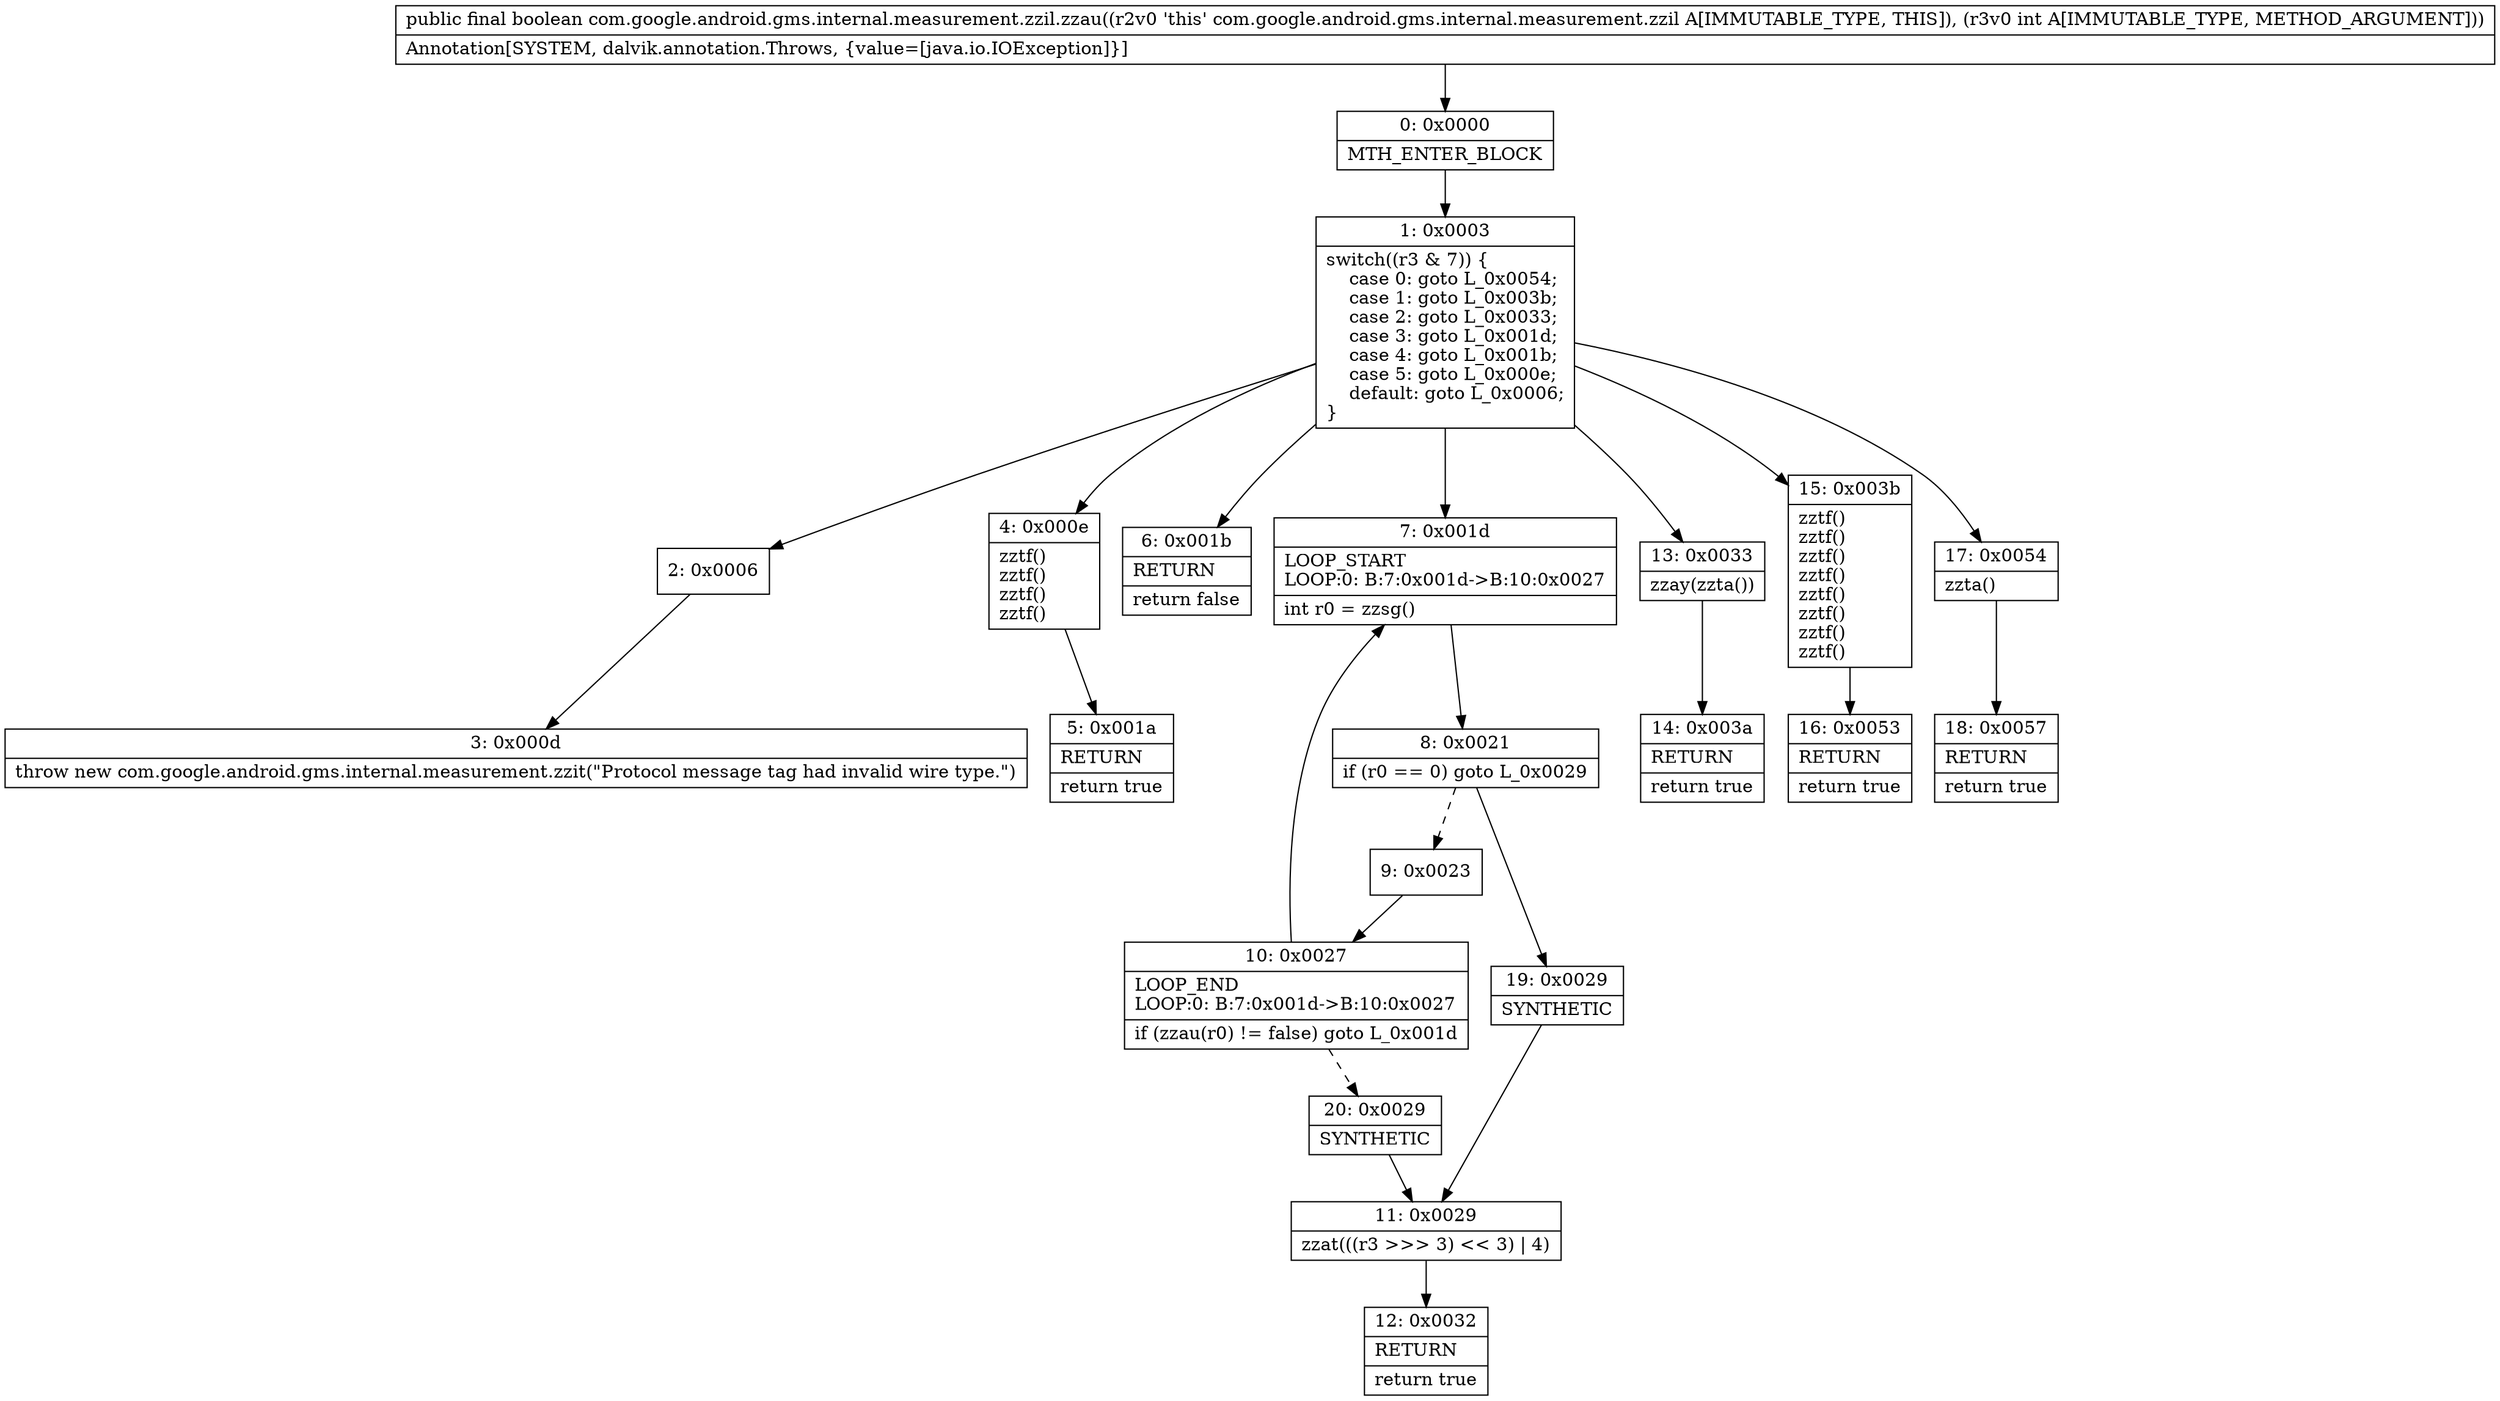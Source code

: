 digraph "CFG forcom.google.android.gms.internal.measurement.zzil.zzau(I)Z" {
Node_0 [shape=record,label="{0\:\ 0x0000|MTH_ENTER_BLOCK\l}"];
Node_1 [shape=record,label="{1\:\ 0x0003|switch((r3 & 7)) \{\l    case 0: goto L_0x0054;\l    case 1: goto L_0x003b;\l    case 2: goto L_0x0033;\l    case 3: goto L_0x001d;\l    case 4: goto L_0x001b;\l    case 5: goto L_0x000e;\l    default: goto L_0x0006;\l\}\l}"];
Node_2 [shape=record,label="{2\:\ 0x0006}"];
Node_3 [shape=record,label="{3\:\ 0x000d|throw new com.google.android.gms.internal.measurement.zzit(\"Protocol message tag had invalid wire type.\")\l}"];
Node_4 [shape=record,label="{4\:\ 0x000e|zztf()\lzztf()\lzztf()\lzztf()\l}"];
Node_5 [shape=record,label="{5\:\ 0x001a|RETURN\l|return true\l}"];
Node_6 [shape=record,label="{6\:\ 0x001b|RETURN\l|return false\l}"];
Node_7 [shape=record,label="{7\:\ 0x001d|LOOP_START\lLOOP:0: B:7:0x001d\-\>B:10:0x0027\l|int r0 = zzsg()\l}"];
Node_8 [shape=record,label="{8\:\ 0x0021|if (r0 == 0) goto L_0x0029\l}"];
Node_9 [shape=record,label="{9\:\ 0x0023}"];
Node_10 [shape=record,label="{10\:\ 0x0027|LOOP_END\lLOOP:0: B:7:0x001d\-\>B:10:0x0027\l|if (zzau(r0) != false) goto L_0x001d\l}"];
Node_11 [shape=record,label="{11\:\ 0x0029|zzat(((r3 \>\>\> 3) \<\< 3) \| 4)\l}"];
Node_12 [shape=record,label="{12\:\ 0x0032|RETURN\l|return true\l}"];
Node_13 [shape=record,label="{13\:\ 0x0033|zzay(zzta())\l}"];
Node_14 [shape=record,label="{14\:\ 0x003a|RETURN\l|return true\l}"];
Node_15 [shape=record,label="{15\:\ 0x003b|zztf()\lzztf()\lzztf()\lzztf()\lzztf()\lzztf()\lzztf()\lzztf()\l}"];
Node_16 [shape=record,label="{16\:\ 0x0053|RETURN\l|return true\l}"];
Node_17 [shape=record,label="{17\:\ 0x0054|zzta()\l}"];
Node_18 [shape=record,label="{18\:\ 0x0057|RETURN\l|return true\l}"];
Node_19 [shape=record,label="{19\:\ 0x0029|SYNTHETIC\l}"];
Node_20 [shape=record,label="{20\:\ 0x0029|SYNTHETIC\l}"];
MethodNode[shape=record,label="{public final boolean com.google.android.gms.internal.measurement.zzil.zzau((r2v0 'this' com.google.android.gms.internal.measurement.zzil A[IMMUTABLE_TYPE, THIS]), (r3v0 int A[IMMUTABLE_TYPE, METHOD_ARGUMENT]))  | Annotation[SYSTEM, dalvik.annotation.Throws, \{value=[java.io.IOException]\}]\l}"];
MethodNode -> Node_0;
Node_0 -> Node_1;
Node_1 -> Node_2;
Node_1 -> Node_4;
Node_1 -> Node_6;
Node_1 -> Node_7;
Node_1 -> Node_13;
Node_1 -> Node_15;
Node_1 -> Node_17;
Node_2 -> Node_3;
Node_4 -> Node_5;
Node_7 -> Node_8;
Node_8 -> Node_9[style=dashed];
Node_8 -> Node_19;
Node_9 -> Node_10;
Node_10 -> Node_7;
Node_10 -> Node_20[style=dashed];
Node_11 -> Node_12;
Node_13 -> Node_14;
Node_15 -> Node_16;
Node_17 -> Node_18;
Node_19 -> Node_11;
Node_20 -> Node_11;
}

